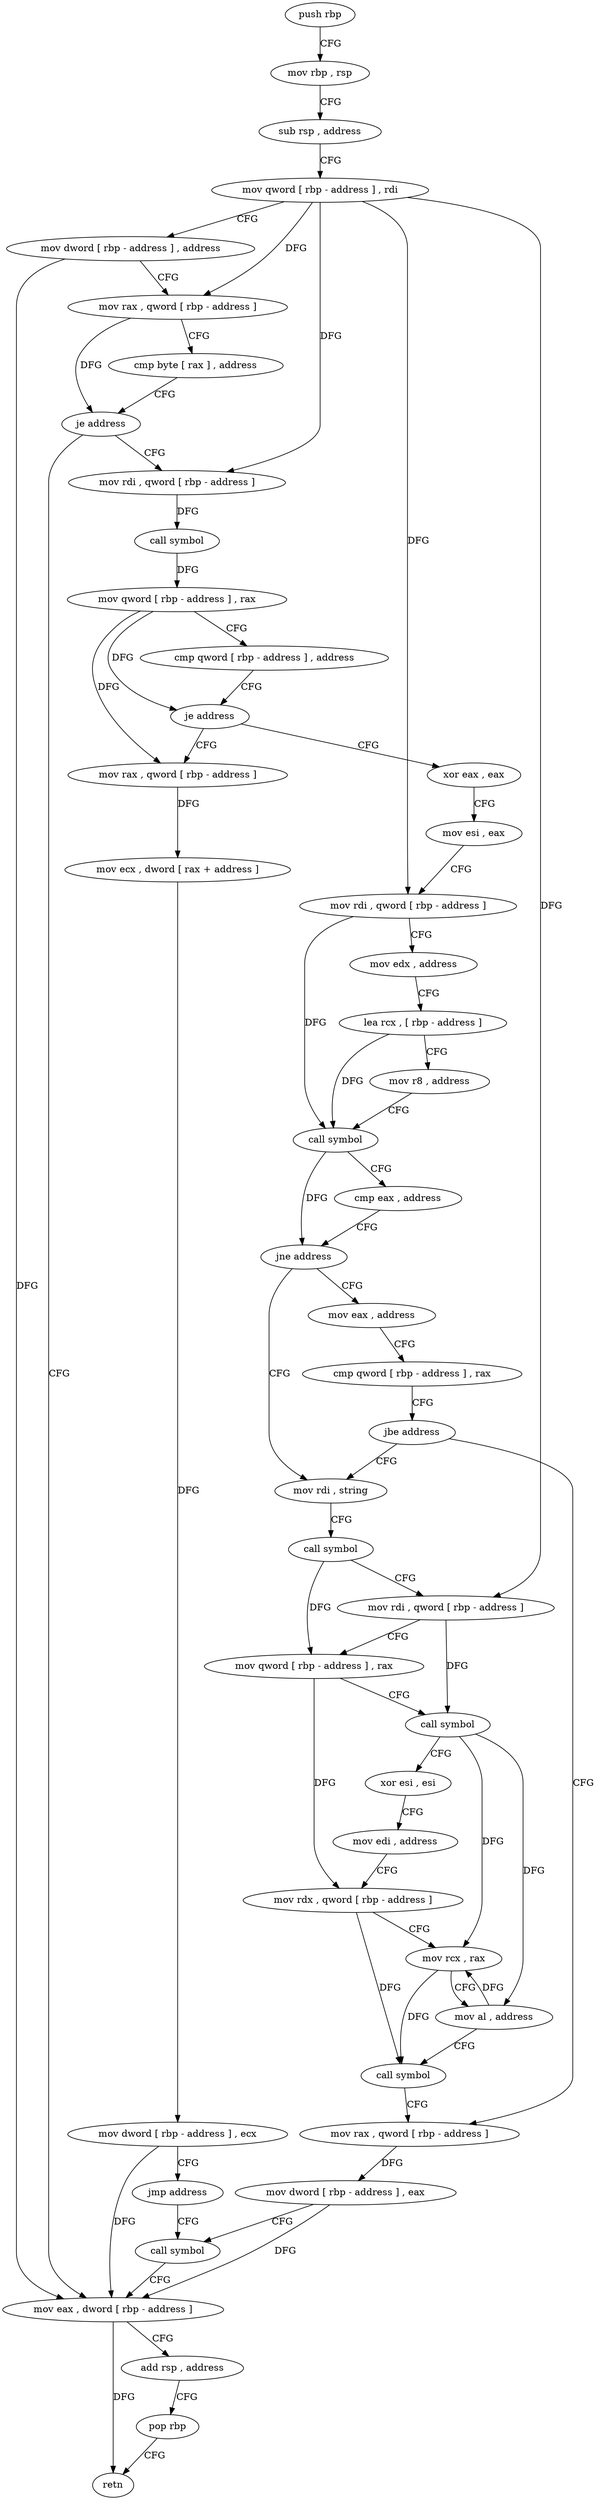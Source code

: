 digraph "func" {
"4204544" [label = "push rbp" ]
"4204545" [label = "mov rbp , rsp" ]
"4204548" [label = "sub rsp , address" ]
"4204552" [label = "mov qword [ rbp - address ] , rdi" ]
"4204556" [label = "mov dword [ rbp - address ] , address" ]
"4204563" [label = "mov rax , qword [ rbp - address ]" ]
"4204567" [label = "cmp byte [ rax ] , address" ]
"4204570" [label = "je address" ]
"4204732" [label = "mov eax , dword [ rbp - address ]" ]
"4204576" [label = "mov rdi , qword [ rbp - address ]" ]
"4204735" [label = "add rsp , address" ]
"4204739" [label = "pop rbp" ]
"4204740" [label = "retn" ]
"4204580" [label = "call symbol" ]
"4204585" [label = "mov qword [ rbp - address ] , rax" ]
"4204589" [label = "cmp qword [ rbp - address ] , address" ]
"4204594" [label = "je address" ]
"4204615" [label = "xor eax , eax" ]
"4204600" [label = "mov rax , qword [ rbp - address ]" ]
"4204617" [label = "mov esi , eax" ]
"4204619" [label = "mov rdi , qword [ rbp - address ]" ]
"4204623" [label = "mov edx , address" ]
"4204628" [label = "lea rcx , [ rbp - address ]" ]
"4204632" [label = "mov r8 , address" ]
"4204642" [label = "call symbol" ]
"4204647" [label = "cmp eax , address" ]
"4204650" [label = "jne address" ]
"4204671" [label = "mov rdi , string" ]
"4204656" [label = "mov eax , address" ]
"4204604" [label = "mov ecx , dword [ rax + address ]" ]
"4204607" [label = "mov dword [ rbp - address ] , ecx" ]
"4204610" [label = "jmp address" ]
"4204727" [label = "call symbol" ]
"4204681" [label = "call symbol" ]
"4204686" [label = "mov rdi , qword [ rbp - address ]" ]
"4204690" [label = "mov qword [ rbp - address ] , rax" ]
"4204694" [label = "call symbol" ]
"4204699" [label = "xor esi , esi" ]
"4204701" [label = "mov edi , address" ]
"4204706" [label = "mov rdx , qword [ rbp - address ]" ]
"4204710" [label = "mov rcx , rax" ]
"4204713" [label = "mov al , address" ]
"4204715" [label = "call symbol" ]
"4204720" [label = "mov rax , qword [ rbp - address ]" ]
"4204661" [label = "cmp qword [ rbp - address ] , rax" ]
"4204665" [label = "jbe address" ]
"4204724" [label = "mov dword [ rbp - address ] , eax" ]
"4204544" -> "4204545" [ label = "CFG" ]
"4204545" -> "4204548" [ label = "CFG" ]
"4204548" -> "4204552" [ label = "CFG" ]
"4204552" -> "4204556" [ label = "CFG" ]
"4204552" -> "4204563" [ label = "DFG" ]
"4204552" -> "4204576" [ label = "DFG" ]
"4204552" -> "4204619" [ label = "DFG" ]
"4204552" -> "4204686" [ label = "DFG" ]
"4204556" -> "4204563" [ label = "CFG" ]
"4204556" -> "4204732" [ label = "DFG" ]
"4204563" -> "4204567" [ label = "CFG" ]
"4204563" -> "4204570" [ label = "DFG" ]
"4204567" -> "4204570" [ label = "CFG" ]
"4204570" -> "4204732" [ label = "CFG" ]
"4204570" -> "4204576" [ label = "CFG" ]
"4204732" -> "4204735" [ label = "CFG" ]
"4204732" -> "4204740" [ label = "DFG" ]
"4204576" -> "4204580" [ label = "DFG" ]
"4204735" -> "4204739" [ label = "CFG" ]
"4204739" -> "4204740" [ label = "CFG" ]
"4204580" -> "4204585" [ label = "DFG" ]
"4204585" -> "4204589" [ label = "CFG" ]
"4204585" -> "4204594" [ label = "DFG" ]
"4204585" -> "4204600" [ label = "DFG" ]
"4204589" -> "4204594" [ label = "CFG" ]
"4204594" -> "4204615" [ label = "CFG" ]
"4204594" -> "4204600" [ label = "CFG" ]
"4204615" -> "4204617" [ label = "CFG" ]
"4204600" -> "4204604" [ label = "DFG" ]
"4204617" -> "4204619" [ label = "CFG" ]
"4204619" -> "4204623" [ label = "CFG" ]
"4204619" -> "4204642" [ label = "DFG" ]
"4204623" -> "4204628" [ label = "CFG" ]
"4204628" -> "4204632" [ label = "CFG" ]
"4204628" -> "4204642" [ label = "DFG" ]
"4204632" -> "4204642" [ label = "CFG" ]
"4204642" -> "4204647" [ label = "CFG" ]
"4204642" -> "4204650" [ label = "DFG" ]
"4204647" -> "4204650" [ label = "CFG" ]
"4204650" -> "4204671" [ label = "CFG" ]
"4204650" -> "4204656" [ label = "CFG" ]
"4204671" -> "4204681" [ label = "CFG" ]
"4204656" -> "4204661" [ label = "CFG" ]
"4204604" -> "4204607" [ label = "DFG" ]
"4204607" -> "4204610" [ label = "CFG" ]
"4204607" -> "4204732" [ label = "DFG" ]
"4204610" -> "4204727" [ label = "CFG" ]
"4204727" -> "4204732" [ label = "CFG" ]
"4204681" -> "4204686" [ label = "CFG" ]
"4204681" -> "4204690" [ label = "DFG" ]
"4204686" -> "4204690" [ label = "CFG" ]
"4204686" -> "4204694" [ label = "DFG" ]
"4204690" -> "4204694" [ label = "CFG" ]
"4204690" -> "4204706" [ label = "DFG" ]
"4204694" -> "4204699" [ label = "CFG" ]
"4204694" -> "4204710" [ label = "DFG" ]
"4204694" -> "4204713" [ label = "DFG" ]
"4204699" -> "4204701" [ label = "CFG" ]
"4204701" -> "4204706" [ label = "CFG" ]
"4204706" -> "4204710" [ label = "CFG" ]
"4204706" -> "4204715" [ label = "DFG" ]
"4204710" -> "4204713" [ label = "CFG" ]
"4204710" -> "4204715" [ label = "DFG" ]
"4204713" -> "4204715" [ label = "CFG" ]
"4204713" -> "4204710" [ label = "DFG" ]
"4204715" -> "4204720" [ label = "CFG" ]
"4204720" -> "4204724" [ label = "DFG" ]
"4204661" -> "4204665" [ label = "CFG" ]
"4204665" -> "4204720" [ label = "CFG" ]
"4204665" -> "4204671" [ label = "CFG" ]
"4204724" -> "4204727" [ label = "CFG" ]
"4204724" -> "4204732" [ label = "DFG" ]
}
